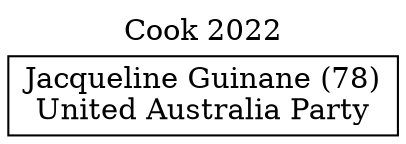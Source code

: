 // House preference flow
digraph "Jacqueline Guinane (78)_Cook_2022" {
	graph [label="Cook 2022" labelloc=t mclimit=10]
	node [shape=box]
	"Jacqueline Guinane (78)" [label="Jacqueline Guinane (78)
United Australia Party"]
}
